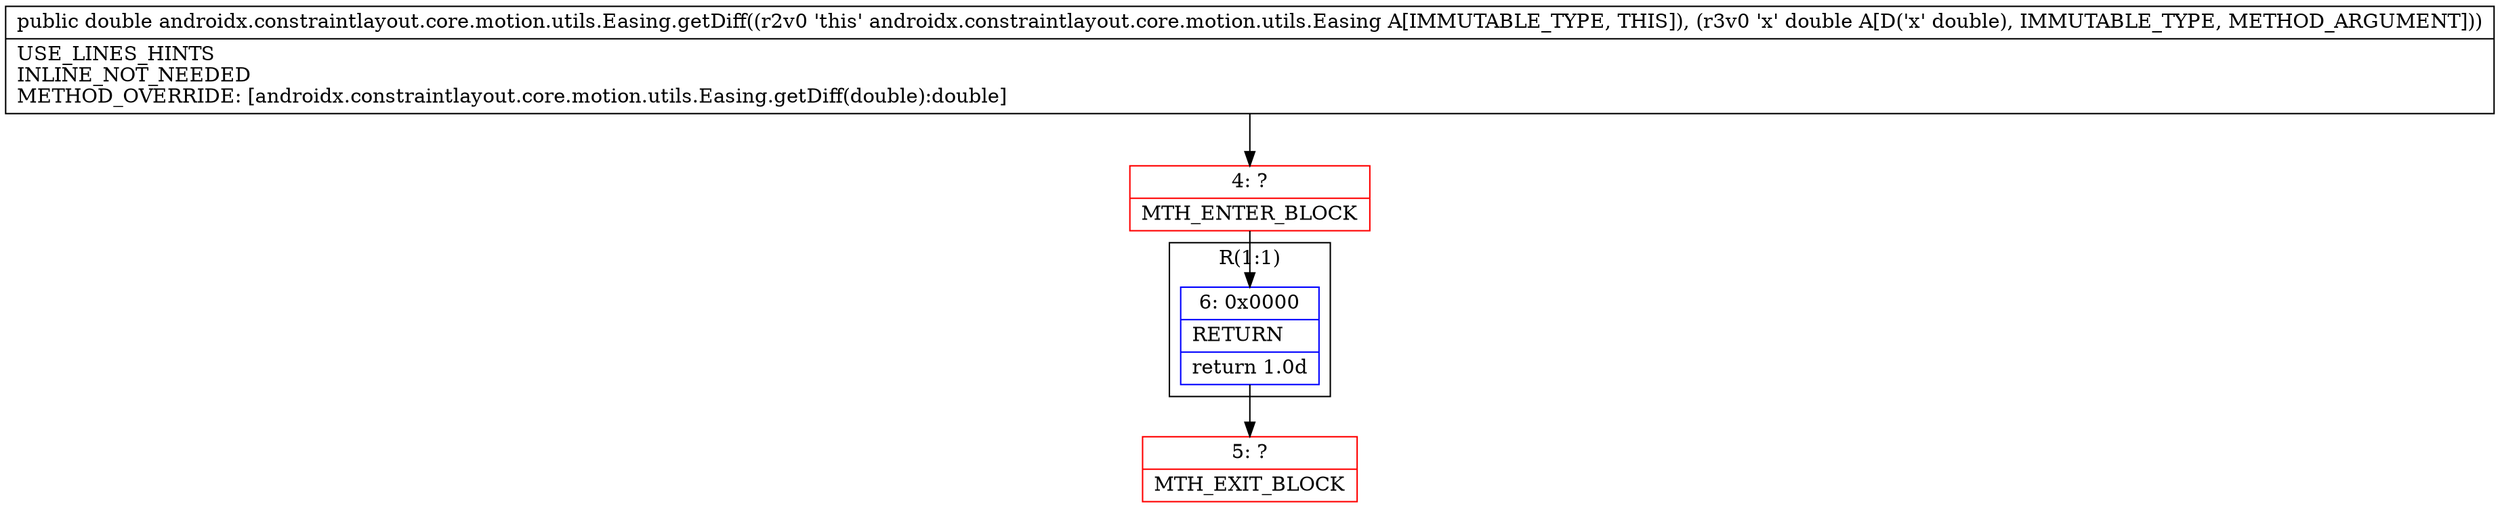 digraph "CFG forandroidx.constraintlayout.core.motion.utils.Easing.getDiff(D)D" {
subgraph cluster_Region_1707637005 {
label = "R(1:1)";
node [shape=record,color=blue];
Node_6 [shape=record,label="{6\:\ 0x0000|RETURN\l|return 1.0d\l}"];
}
Node_4 [shape=record,color=red,label="{4\:\ ?|MTH_ENTER_BLOCK\l}"];
Node_5 [shape=record,color=red,label="{5\:\ ?|MTH_EXIT_BLOCK\l}"];
MethodNode[shape=record,label="{public double androidx.constraintlayout.core.motion.utils.Easing.getDiff((r2v0 'this' androidx.constraintlayout.core.motion.utils.Easing A[IMMUTABLE_TYPE, THIS]), (r3v0 'x' double A[D('x' double), IMMUTABLE_TYPE, METHOD_ARGUMENT]))  | USE_LINES_HINTS\lINLINE_NOT_NEEDED\lMETHOD_OVERRIDE: [androidx.constraintlayout.core.motion.utils.Easing.getDiff(double):double]\l}"];
MethodNode -> Node_4;Node_6 -> Node_5;
Node_4 -> Node_6;
}

